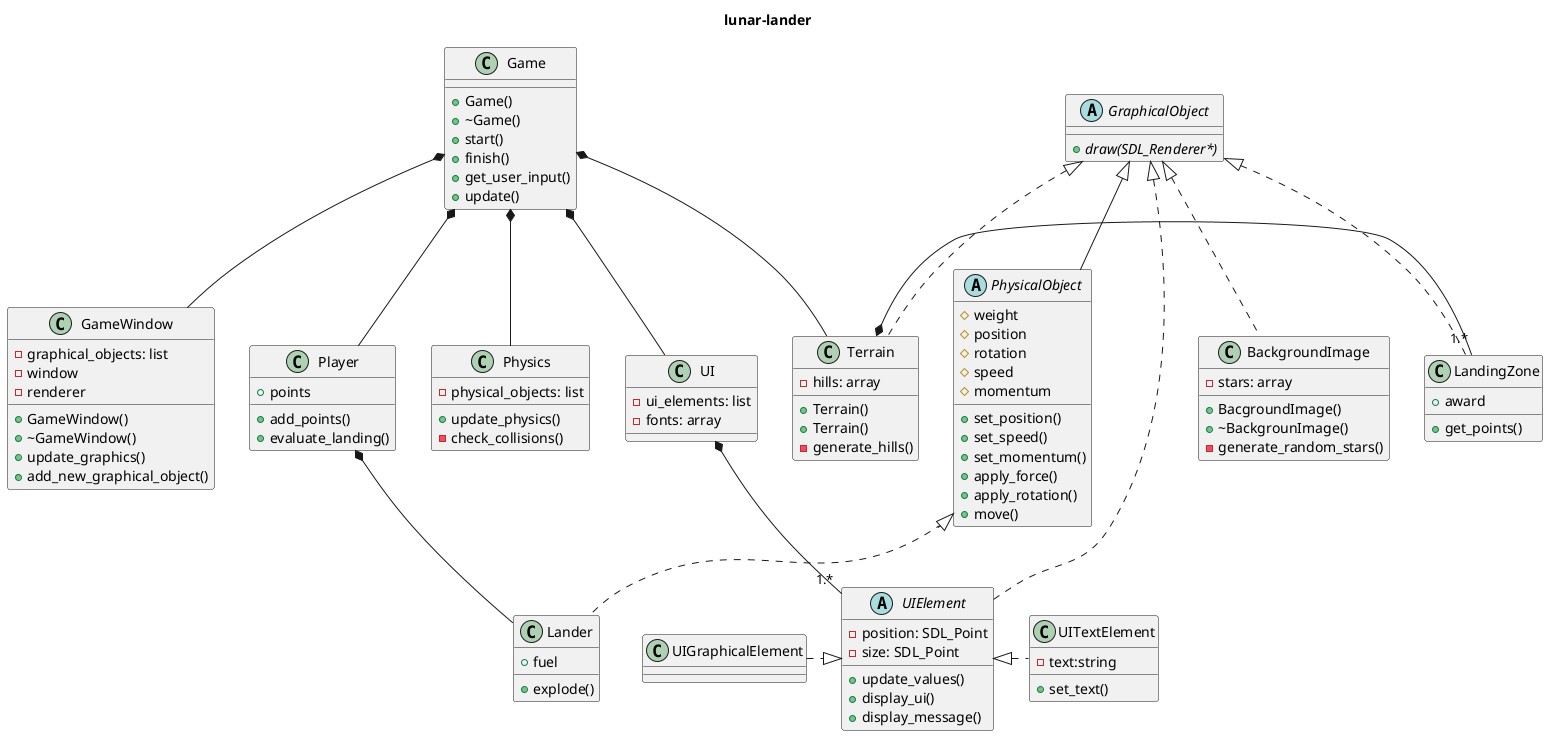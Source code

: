 @startuml lunar-lander
title lunar-lander
abstract PhysicalObject{
    #weight
    #position
    #rotation
    #speed
    #momentum
    +set_position()
    +set_speed()
    +set_momentum()
    +apply_force()
    +apply_rotation()
    +move()
}
abstract GraphicalObject{
    +{abstract}draw(SDL_Renderer*)
}

class BackgroundImage{
    +BacgroundImage()
    +~BackgrounImage()
    -generate_random_stars()
    -stars: array
}
class Game{
    +Game()
    +~Game()
    +start()
    +finish()
    +get_user_input()
    +update()
}
class Lander{
    +fuel
    +explode()
}
class Terrain{
    -hills: array
    +Terrain()
    +Terrain()
    -generate_hills()
}
class GameWindow{
    +GameWindow()
    +~GameWindow()
    -graphical_objects: list
    -window
    -renderer
    +update_graphics()
    +add_new_graphical_object()
}
class Player{
    +points
    +add_points()
    +evaluate_landing()
}
class Physics{
    -physical_objects: list
    +update_physics()
    -check_collisions()
}
class LandingZone{
    +award
    +get_points()
}
class UI{
    -ui_elements: list
    -fonts: array
}
abstract UIElement{
    -position: SDL_Point
    -size: SDL_Point
    +update_values()
    +display_ui()
    +display_message()
}
class UITextElement{
    -text:string
    +set_text()
}
class UIGraphicalElement{

}

PhysicalObject <|.. Lander
GraphicalObject <|-- PhysicalObject
GraphicalObject <|.. Terrain
Game *-- GameWindow
Player *-- Lander
Game *-- Physics
Game *-- Player
Game *-- Terrain
GraphicalObject <|.. LandingZone
Terrain *- "1.*"LandingZone
UI *-- "1.*" UIElement
GraphicalObject <|.. UIElement
Game *-- UI
GraphicalObject <|.. BackgroundImage
UIElement <|. UITextElement
UIElement <|.left. UIGraphicalElement
